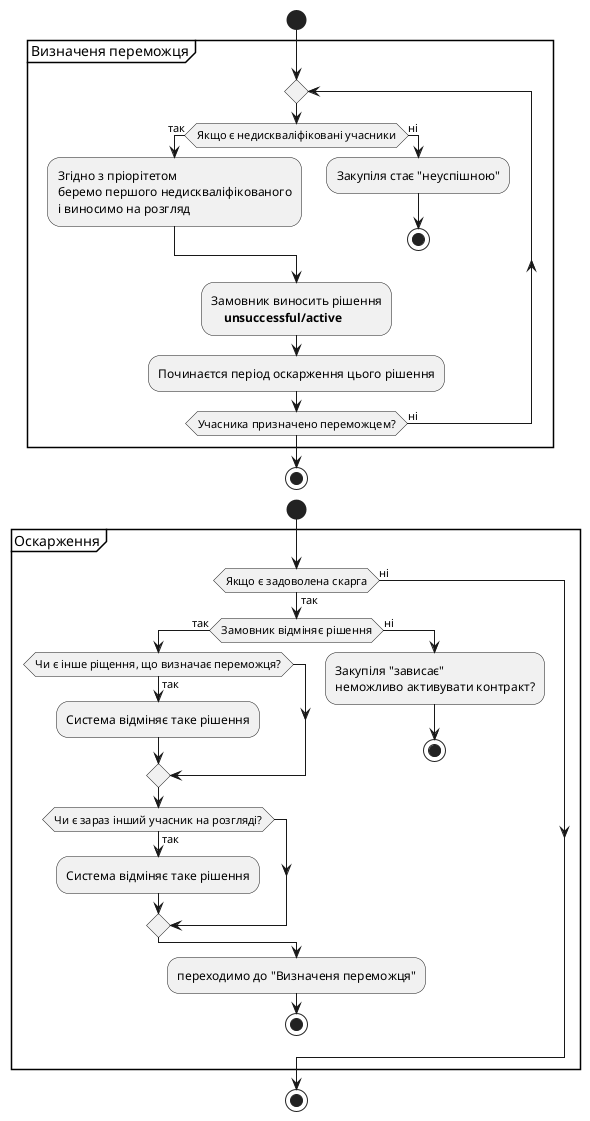 @startuml


start
partition "Визначеня переможця" {
    repeat
        if (Якщо є недискваліфіковані учасники) then (так)
            :Згідно з пріорітетом
            беремо першого недискваліфікованого
            і виносимо на розгляд;
        else (ні)
            :Закупіля стає "неуспішною";
            stop
        endif
        :Замовник виносить рішення\n    **unsuccessful/active**;
        :Починаєтся період оскарження цього рішення;

    repeat while (Учасника призначено переможцем?) is (ні )
}
stop


start
partition "Оскарження" {
    if (Якщо є задоволена скарга) then (так)
        if (Замовник відміняє рішення) then (так)
            if (Чи є інше ріщення, що визначає переможця?) then (так)
                :Система відміняє таке рішення;
            endif
            if (Чи є зараз інший учасник на розгляді?) then (так)
                :Система відміняє таке рішення;
            endif
        else (ні)
            :Закупіля "зависає"\nнеможливо активувати контракт?;
            stop
        endif
        :переходимо до "Визначеня переможця";
        stop
    else (ні)

    endif
}
stop


@enduml